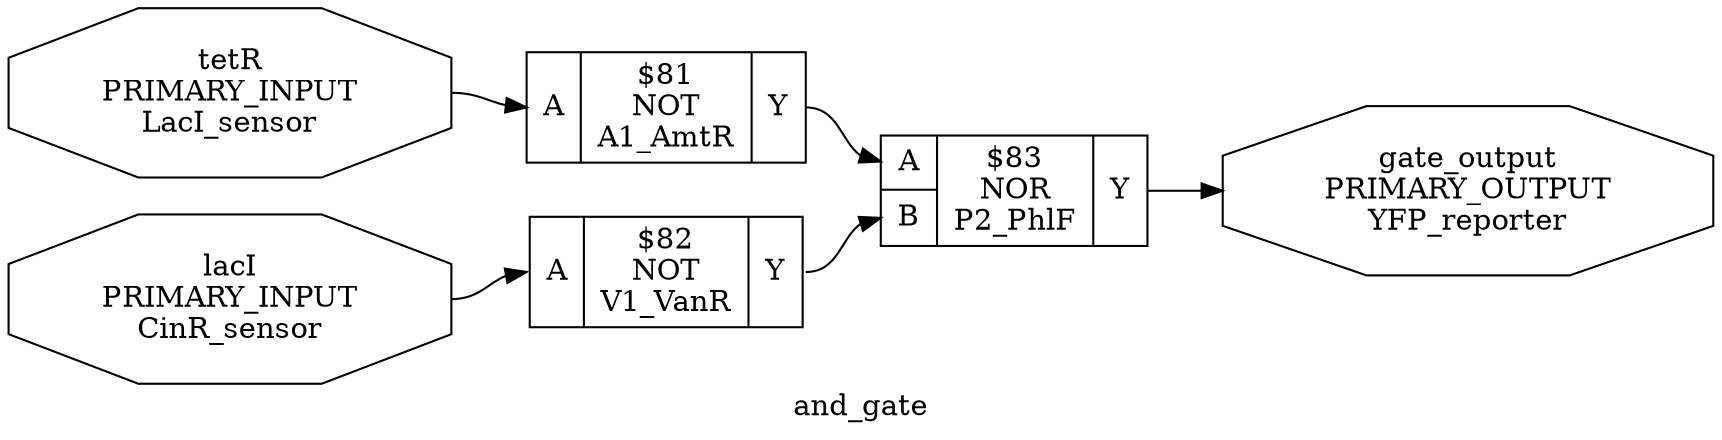 digraph "and_gate" {
label="and_gate";
rankdir="LR";
remincross=true;
n3 [ shape=octagon, label="gate_output\nPRIMARY_OUTPUT\nYFP_reporter", fontcolor="black" ];
n4 [ shape=octagon, label="lacI\nPRIMARY_INPUT\nCinR_sensor", fontcolor="black" ];
n5 [ shape=octagon, label="tetR\nPRIMARY_INPUT\nLacI_sensor", fontcolor="black" ];
c8 [ shape=record, label="{{<p6> A}|$81\nNOT\nA1_AmtR|{<p7> Y}}",  ];
c9 [ shape=record, label="{{<p6> A}|$82\nNOT\nV1_VanR|{<p7> Y}}",  ];
c11 [ shape=record, label="{{<p6> A|<p10> B}|$83\nNOR\nP2_PhlF|{<p7> Y}}",  ];
c8:p7:e -> c11:p6:w [color="black", fontcolor="black", label=""];
c9:p7:e -> c11:p10:w [color="black", fontcolor="black", label=""];
c11:p7:e -> n3:w [color="black", fontcolor="black", label=""];
n4:e -> c9:p6:w [color="black", fontcolor="black", label=""];
n5:e -> c8:p6:w [color="black", fontcolor="black", label=""];
}
